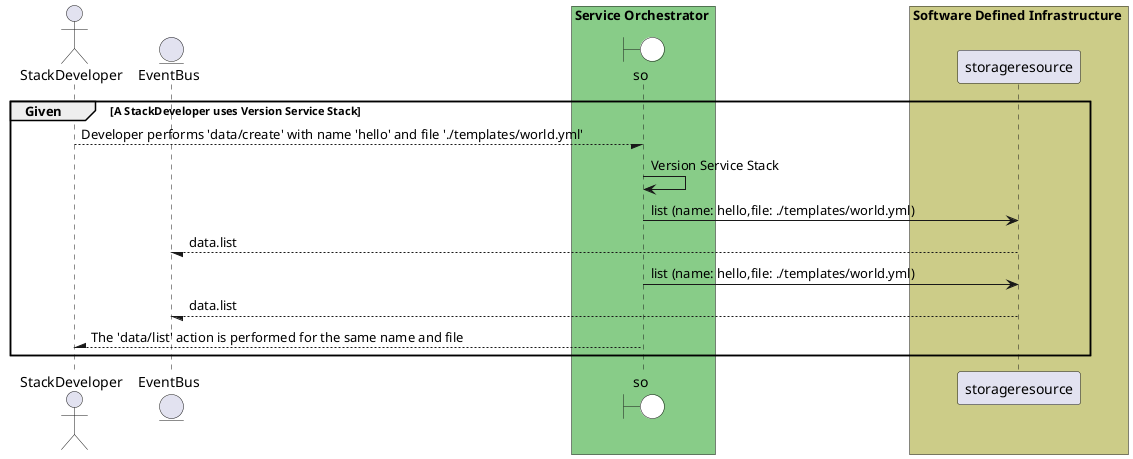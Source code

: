 @startuml


actor "StackDeveloper"


entity EventBus

box Service Orchestrator #88cc88
    boundary so #white
end box


box Software Defined Infrastructure #cccc88
            participant storageresource
    end box

group Given [A StackDeveloper uses Version Service Stack]

"StackDeveloper" --/ so: Developer performs &#39;data/create&#39; with name &#39;hello&#39; and file &#39;./templates/world.yml&#39;
"so" -> so: Version Service Stack

    so -> "storageresource": list (name: hello,file: ./templates/world.yml)

    "storageresource" --/ EventBus: data.list

    so -> "storageresource": list (name: hello,file: ./templates/world.yml)

    "storageresource" --/ EventBus: data.list



"StackDeveloper" /-- so: The &#39;data/list&#39; action is performed for the same name and file


end

@enduml
